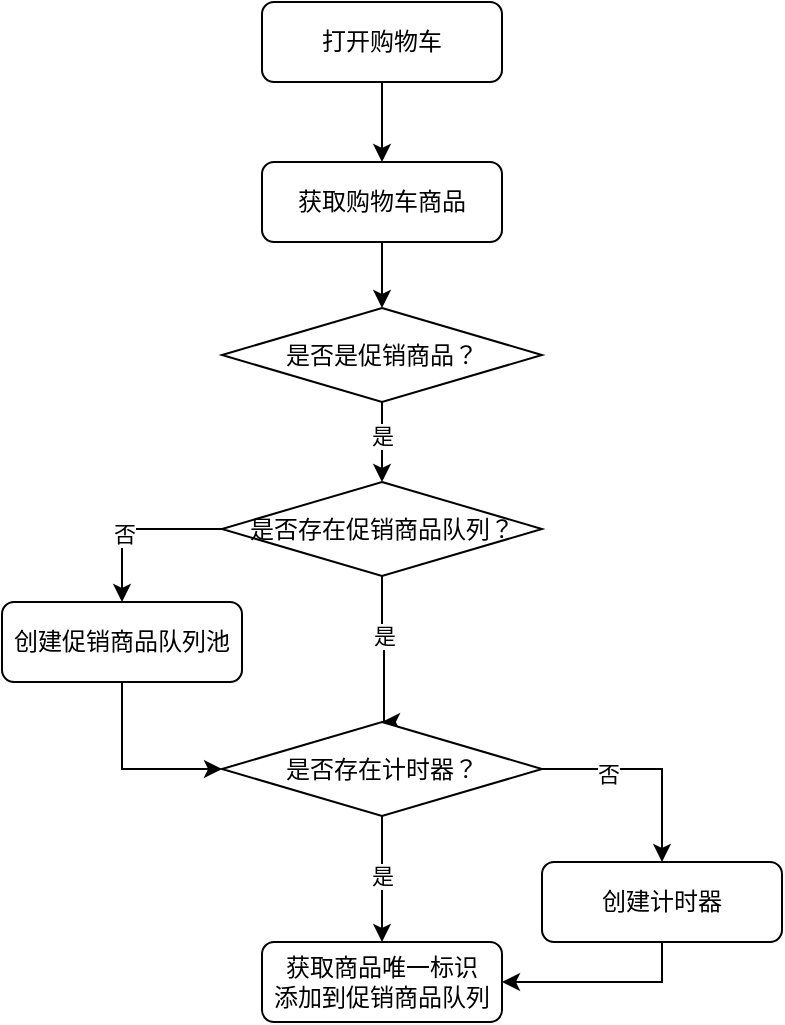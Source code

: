 <mxfile version="24.8.2">
  <diagram name="第 1 页" id="R6g4_k_lo_HqXa_tKg9e">
    <mxGraphModel dx="1242" dy="728" grid="1" gridSize="10" guides="1" tooltips="1" connect="1" arrows="1" fold="1" page="1" pageScale="1" pageWidth="827" pageHeight="1169" math="0" shadow="0">
      <root>
        <mxCell id="0" />
        <mxCell id="1" parent="0" />
        <mxCell id="IqsxcXfb04PyP9Ou5wMe-5" style="edgeStyle=orthogonalEdgeStyle;rounded=0;orthogonalLoop=1;jettySize=auto;html=1;exitX=0.5;exitY=1;exitDx=0;exitDy=0;entryX=0.5;entryY=0;entryDx=0;entryDy=0;" edge="1" parent="1" source="IqsxcXfb04PyP9Ou5wMe-1" target="IqsxcXfb04PyP9Ou5wMe-4">
          <mxGeometry relative="1" as="geometry" />
        </mxCell>
        <mxCell id="IqsxcXfb04PyP9Ou5wMe-1" value="打开购物车" style="rounded=1;whiteSpace=wrap;html=1;" vertex="1" parent="1">
          <mxGeometry x="320" y="40" width="120" height="40" as="geometry" />
        </mxCell>
        <mxCell id="IqsxcXfb04PyP9Ou5wMe-12" style="edgeStyle=orthogonalEdgeStyle;rounded=0;orthogonalLoop=1;jettySize=auto;html=1;exitX=0.5;exitY=1;exitDx=0;exitDy=0;" edge="1" parent="1" source="IqsxcXfb04PyP9Ou5wMe-4" target="IqsxcXfb04PyP9Ou5wMe-11">
          <mxGeometry relative="1" as="geometry" />
        </mxCell>
        <mxCell id="IqsxcXfb04PyP9Ou5wMe-4" value="获取购物车商品" style="rounded=1;whiteSpace=wrap;html=1;" vertex="1" parent="1">
          <mxGeometry x="320" y="120" width="120" height="40" as="geometry" />
        </mxCell>
        <mxCell id="IqsxcXfb04PyP9Ou5wMe-27" style="edgeStyle=orthogonalEdgeStyle;rounded=0;orthogonalLoop=1;jettySize=auto;html=1;exitX=0.5;exitY=1;exitDx=0;exitDy=0;entryX=0;entryY=0.5;entryDx=0;entryDy=0;" edge="1" parent="1" source="IqsxcXfb04PyP9Ou5wMe-8" target="IqsxcXfb04PyP9Ou5wMe-26">
          <mxGeometry relative="1" as="geometry" />
        </mxCell>
        <mxCell id="IqsxcXfb04PyP9Ou5wMe-8" value="创建促销商品队列池" style="rounded=1;whiteSpace=wrap;html=1;" vertex="1" parent="1">
          <mxGeometry x="190" y="340" width="120" height="40" as="geometry" />
        </mxCell>
        <mxCell id="IqsxcXfb04PyP9Ou5wMe-16" style="edgeStyle=orthogonalEdgeStyle;rounded=0;orthogonalLoop=1;jettySize=auto;html=1;exitX=0.5;exitY=1;exitDx=0;exitDy=0;entryX=0.5;entryY=0;entryDx=0;entryDy=0;" edge="1" parent="1" source="IqsxcXfb04PyP9Ou5wMe-11" target="IqsxcXfb04PyP9Ou5wMe-15">
          <mxGeometry relative="1" as="geometry" />
        </mxCell>
        <mxCell id="IqsxcXfb04PyP9Ou5wMe-21" value="是" style="edgeLabel;html=1;align=center;verticalAlign=middle;resizable=0;points=[];" vertex="1" connectable="0" parent="IqsxcXfb04PyP9Ou5wMe-16">
          <mxGeometry x="-0.15" relative="1" as="geometry">
            <mxPoint as="offset" />
          </mxGeometry>
        </mxCell>
        <mxCell id="IqsxcXfb04PyP9Ou5wMe-11" value="是否是促销商品？" style="rhombus;whiteSpace=wrap;html=1;" vertex="1" parent="1">
          <mxGeometry x="300" y="193" width="160" height="47" as="geometry" />
        </mxCell>
        <mxCell id="IqsxcXfb04PyP9Ou5wMe-17" style="edgeStyle=orthogonalEdgeStyle;rounded=0;orthogonalLoop=1;jettySize=auto;html=1;exitX=0;exitY=0.5;exitDx=0;exitDy=0;entryX=0.5;entryY=0;entryDx=0;entryDy=0;" edge="1" parent="1" source="IqsxcXfb04PyP9Ou5wMe-15" target="IqsxcXfb04PyP9Ou5wMe-8">
          <mxGeometry relative="1" as="geometry" />
        </mxCell>
        <mxCell id="IqsxcXfb04PyP9Ou5wMe-18" value="否" style="edgeLabel;html=1;align=center;verticalAlign=middle;resizable=0;points=[];" vertex="1" connectable="0" parent="IqsxcXfb04PyP9Ou5wMe-17">
          <mxGeometry x="0.136" y="2" relative="1" as="geometry">
            <mxPoint as="offset" />
          </mxGeometry>
        </mxCell>
        <mxCell id="IqsxcXfb04PyP9Ou5wMe-20" style="edgeStyle=orthogonalEdgeStyle;rounded=0;orthogonalLoop=1;jettySize=auto;html=1;exitX=0.5;exitY=1;exitDx=0;exitDy=0;entryX=0.5;entryY=0;entryDx=0;entryDy=0;" edge="1" parent="1" source="IqsxcXfb04PyP9Ou5wMe-15" target="IqsxcXfb04PyP9Ou5wMe-26">
          <mxGeometry relative="1" as="geometry">
            <mxPoint x="380" y="390" as="targetPoint" />
            <Array as="points">
              <mxPoint x="380" y="359" />
              <mxPoint x="381" y="359" />
            </Array>
          </mxGeometry>
        </mxCell>
        <mxCell id="IqsxcXfb04PyP9Ou5wMe-23" value="是" style="edgeLabel;html=1;align=center;verticalAlign=middle;resizable=0;points=[];" vertex="1" connectable="0" parent="IqsxcXfb04PyP9Ou5wMe-20">
          <mxGeometry x="-0.205" y="1" relative="1" as="geometry">
            <mxPoint as="offset" />
          </mxGeometry>
        </mxCell>
        <mxCell id="IqsxcXfb04PyP9Ou5wMe-15" value="是否存在促销商品队列？" style="rhombus;whiteSpace=wrap;html=1;" vertex="1" parent="1">
          <mxGeometry x="300" y="280" width="160" height="47" as="geometry" />
        </mxCell>
        <mxCell id="IqsxcXfb04PyP9Ou5wMe-25" value="获取商品唯一标识&lt;div&gt;添加到促销商品队列&lt;/div&gt;" style="rounded=1;whiteSpace=wrap;html=1;" vertex="1" parent="1">
          <mxGeometry x="320" y="510" width="120" height="40" as="geometry" />
        </mxCell>
        <mxCell id="IqsxcXfb04PyP9Ou5wMe-29" style="edgeStyle=orthogonalEdgeStyle;rounded=0;orthogonalLoop=1;jettySize=auto;html=1;exitX=0.5;exitY=1;exitDx=0;exitDy=0;entryX=0.5;entryY=0;entryDx=0;entryDy=0;" edge="1" parent="1" source="IqsxcXfb04PyP9Ou5wMe-26" target="IqsxcXfb04PyP9Ou5wMe-25">
          <mxGeometry relative="1" as="geometry" />
        </mxCell>
        <mxCell id="IqsxcXfb04PyP9Ou5wMe-30" value="是" style="edgeLabel;html=1;align=center;verticalAlign=middle;resizable=0;points=[];" vertex="1" connectable="0" parent="IqsxcXfb04PyP9Ou5wMe-29">
          <mxGeometry x="-0.041" relative="1" as="geometry">
            <mxPoint as="offset" />
          </mxGeometry>
        </mxCell>
        <mxCell id="IqsxcXfb04PyP9Ou5wMe-32" style="edgeStyle=orthogonalEdgeStyle;rounded=0;orthogonalLoop=1;jettySize=auto;html=1;exitX=1;exitY=0.5;exitDx=0;exitDy=0;entryX=0.5;entryY=0;entryDx=0;entryDy=0;" edge="1" parent="1" source="IqsxcXfb04PyP9Ou5wMe-26" target="IqsxcXfb04PyP9Ou5wMe-28">
          <mxGeometry relative="1" as="geometry" />
        </mxCell>
        <mxCell id="IqsxcXfb04PyP9Ou5wMe-34" value="否" style="edgeLabel;html=1;align=center;verticalAlign=middle;resizable=0;points=[];" vertex="1" connectable="0" parent="IqsxcXfb04PyP9Ou5wMe-32">
          <mxGeometry x="-0.38" y="-1" relative="1" as="geometry">
            <mxPoint y="1" as="offset" />
          </mxGeometry>
        </mxCell>
        <mxCell id="IqsxcXfb04PyP9Ou5wMe-26" value="是否存在计时器？" style="rhombus;whiteSpace=wrap;html=1;" vertex="1" parent="1">
          <mxGeometry x="300" y="400" width="160" height="47" as="geometry" />
        </mxCell>
        <mxCell id="IqsxcXfb04PyP9Ou5wMe-33" style="edgeStyle=orthogonalEdgeStyle;rounded=0;orthogonalLoop=1;jettySize=auto;html=1;exitX=0.5;exitY=1;exitDx=0;exitDy=0;entryX=1;entryY=0.5;entryDx=0;entryDy=0;" edge="1" parent="1" source="IqsxcXfb04PyP9Ou5wMe-28" target="IqsxcXfb04PyP9Ou5wMe-25">
          <mxGeometry relative="1" as="geometry" />
        </mxCell>
        <mxCell id="IqsxcXfb04PyP9Ou5wMe-28" value="创建计时器" style="rounded=1;whiteSpace=wrap;html=1;" vertex="1" parent="1">
          <mxGeometry x="460" y="470" width="120" height="40" as="geometry" />
        </mxCell>
      </root>
    </mxGraphModel>
  </diagram>
</mxfile>
